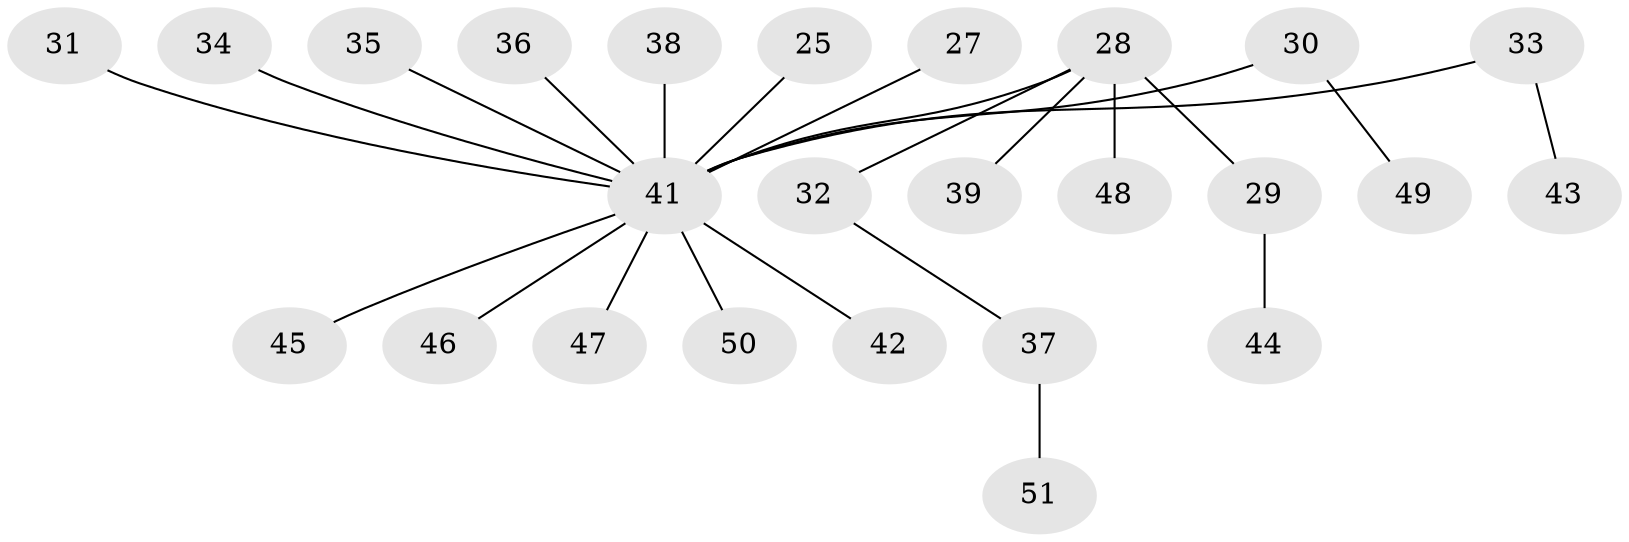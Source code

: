 // original degree distribution, {4: 0.09803921568627451, 7: 0.0196078431372549, 5: 0.0196078431372549, 1: 0.5098039215686274, 2: 0.23529411764705882, 3: 0.11764705882352941}
// Generated by graph-tools (version 1.1) at 2025/52/03/09/25 04:52:48]
// undirected, 25 vertices, 24 edges
graph export_dot {
graph [start="1"]
  node [color=gray90,style=filled];
  25;
  27;
  28 [super="+15"];
  29;
  30;
  31;
  32 [super="+20"];
  33;
  34;
  35;
  36;
  37;
  38;
  39;
  41 [super="+21+23+40+24"];
  42;
  43;
  44;
  45;
  46;
  47;
  48;
  49;
  50;
  51;
  25 -- 41;
  27 -- 41;
  28 -- 39;
  28 -- 48;
  28 -- 29;
  28 -- 32;
  28 -- 41;
  29 -- 44;
  30 -- 49;
  30 -- 41;
  31 -- 41;
  32 -- 37;
  33 -- 43;
  33 -- 41;
  34 -- 41;
  35 -- 41;
  36 -- 41;
  37 -- 51;
  38 -- 41;
  41 -- 42;
  41 -- 47;
  41 -- 45;
  41 -- 46;
  41 -- 50;
}
